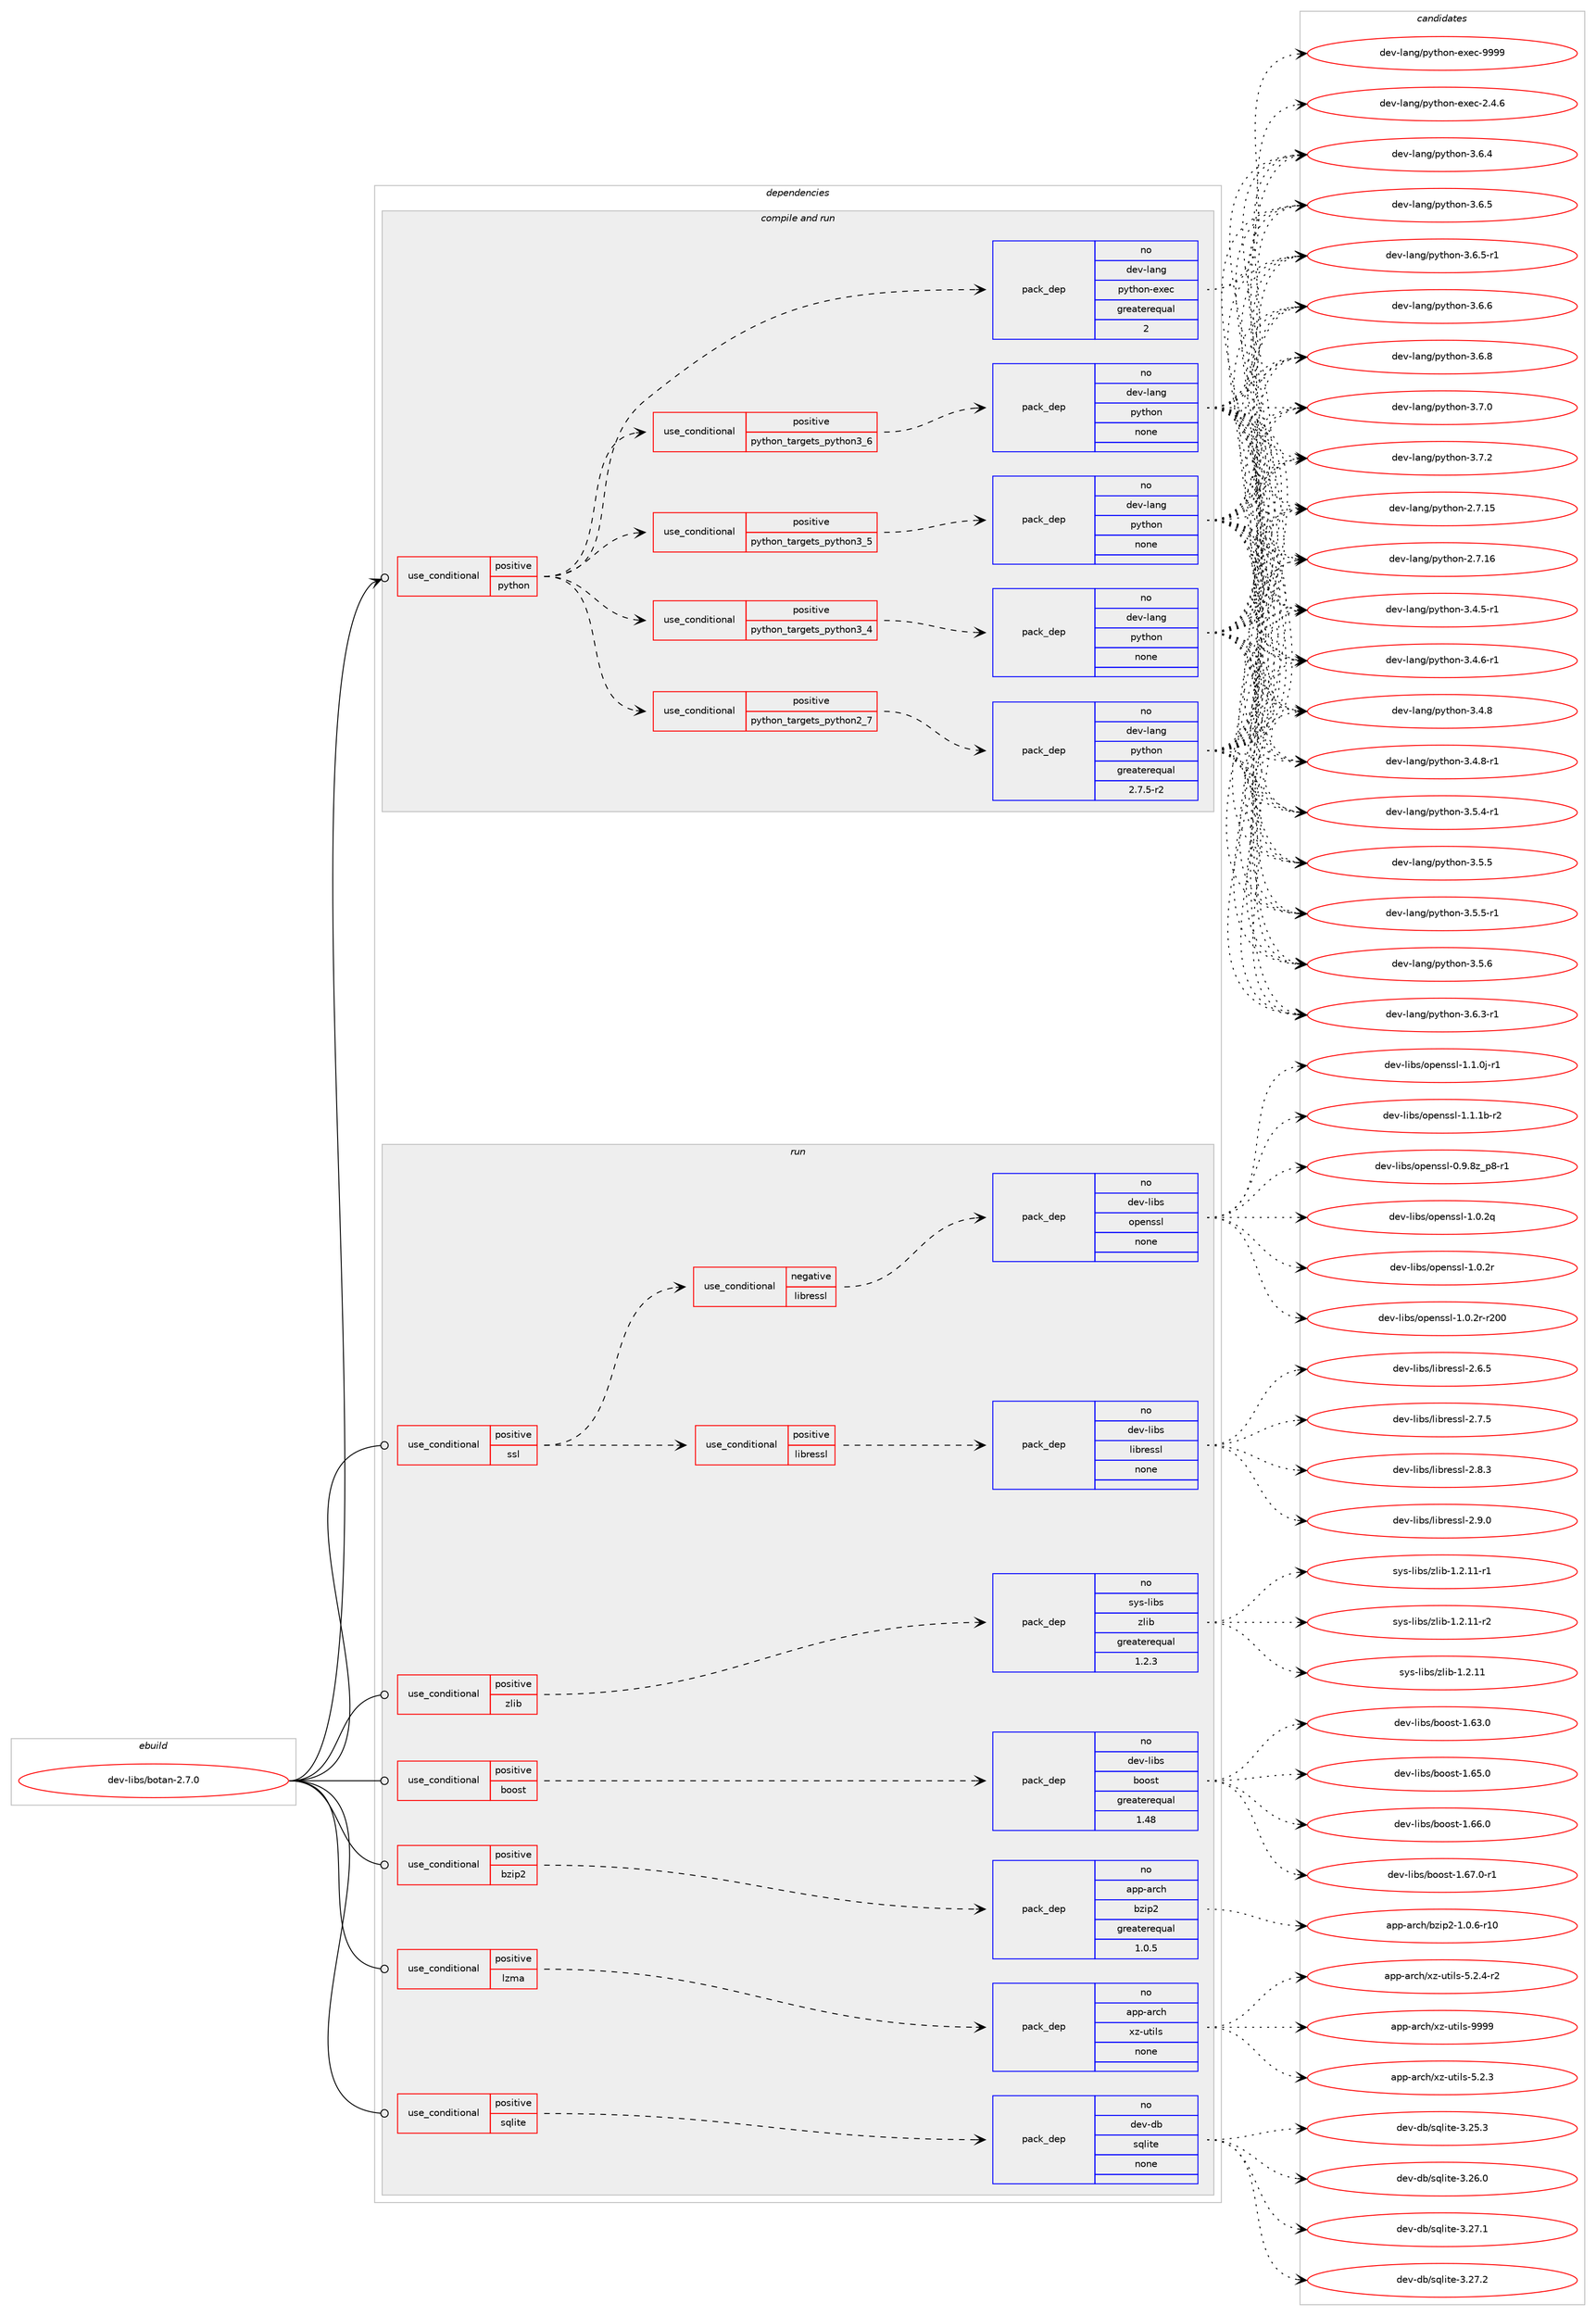 digraph prolog {

# *************
# Graph options
# *************

newrank=true;
concentrate=true;
compound=true;
graph [rankdir=LR,fontname=Helvetica,fontsize=10,ranksep=1.5];#, ranksep=2.5, nodesep=0.2];
edge  [arrowhead=vee];
node  [fontname=Helvetica,fontsize=10];

# **********
# The ebuild
# **********

subgraph cluster_leftcol {
color=gray;
rank=same;
label=<<i>ebuild</i>>;
id [label="dev-libs/botan-2.7.0", color=red, width=4, href="../dev-libs/botan-2.7.0.svg"];
}

# ****************
# The dependencies
# ****************

subgraph cluster_midcol {
color=gray;
label=<<i>dependencies</i>>;
subgraph cluster_compile {
fillcolor="#eeeeee";
style=filled;
label=<<i>compile</i>>;
}
subgraph cluster_compileandrun {
fillcolor="#eeeeee";
style=filled;
label=<<i>compile and run</i>>;
subgraph cond365329 {
dependency1364554 [label=<<TABLE BORDER="0" CELLBORDER="1" CELLSPACING="0" CELLPADDING="4"><TR><TD ROWSPAN="3" CELLPADDING="10">use_conditional</TD></TR><TR><TD>positive</TD></TR><TR><TD>python</TD></TR></TABLE>>, shape=none, color=red];
subgraph cond365330 {
dependency1364555 [label=<<TABLE BORDER="0" CELLBORDER="1" CELLSPACING="0" CELLPADDING="4"><TR><TD ROWSPAN="3" CELLPADDING="10">use_conditional</TD></TR><TR><TD>positive</TD></TR><TR><TD>python_targets_python2_7</TD></TR></TABLE>>, shape=none, color=red];
subgraph pack976562 {
dependency1364556 [label=<<TABLE BORDER="0" CELLBORDER="1" CELLSPACING="0" CELLPADDING="4" WIDTH="220"><TR><TD ROWSPAN="6" CELLPADDING="30">pack_dep</TD></TR><TR><TD WIDTH="110">no</TD></TR><TR><TD>dev-lang</TD></TR><TR><TD>python</TD></TR><TR><TD>greaterequal</TD></TR><TR><TD>2.7.5-r2</TD></TR></TABLE>>, shape=none, color=blue];
}
dependency1364555:e -> dependency1364556:w [weight=20,style="dashed",arrowhead="vee"];
}
dependency1364554:e -> dependency1364555:w [weight=20,style="dashed",arrowhead="vee"];
subgraph cond365331 {
dependency1364557 [label=<<TABLE BORDER="0" CELLBORDER="1" CELLSPACING="0" CELLPADDING="4"><TR><TD ROWSPAN="3" CELLPADDING="10">use_conditional</TD></TR><TR><TD>positive</TD></TR><TR><TD>python_targets_python3_4</TD></TR></TABLE>>, shape=none, color=red];
subgraph pack976563 {
dependency1364558 [label=<<TABLE BORDER="0" CELLBORDER="1" CELLSPACING="0" CELLPADDING="4" WIDTH="220"><TR><TD ROWSPAN="6" CELLPADDING="30">pack_dep</TD></TR><TR><TD WIDTH="110">no</TD></TR><TR><TD>dev-lang</TD></TR><TR><TD>python</TD></TR><TR><TD>none</TD></TR><TR><TD></TD></TR></TABLE>>, shape=none, color=blue];
}
dependency1364557:e -> dependency1364558:w [weight=20,style="dashed",arrowhead="vee"];
}
dependency1364554:e -> dependency1364557:w [weight=20,style="dashed",arrowhead="vee"];
subgraph cond365332 {
dependency1364559 [label=<<TABLE BORDER="0" CELLBORDER="1" CELLSPACING="0" CELLPADDING="4"><TR><TD ROWSPAN="3" CELLPADDING="10">use_conditional</TD></TR><TR><TD>positive</TD></TR><TR><TD>python_targets_python3_5</TD></TR></TABLE>>, shape=none, color=red];
subgraph pack976564 {
dependency1364560 [label=<<TABLE BORDER="0" CELLBORDER="1" CELLSPACING="0" CELLPADDING="4" WIDTH="220"><TR><TD ROWSPAN="6" CELLPADDING="30">pack_dep</TD></TR><TR><TD WIDTH="110">no</TD></TR><TR><TD>dev-lang</TD></TR><TR><TD>python</TD></TR><TR><TD>none</TD></TR><TR><TD></TD></TR></TABLE>>, shape=none, color=blue];
}
dependency1364559:e -> dependency1364560:w [weight=20,style="dashed",arrowhead="vee"];
}
dependency1364554:e -> dependency1364559:w [weight=20,style="dashed",arrowhead="vee"];
subgraph cond365333 {
dependency1364561 [label=<<TABLE BORDER="0" CELLBORDER="1" CELLSPACING="0" CELLPADDING="4"><TR><TD ROWSPAN="3" CELLPADDING="10">use_conditional</TD></TR><TR><TD>positive</TD></TR><TR><TD>python_targets_python3_6</TD></TR></TABLE>>, shape=none, color=red];
subgraph pack976565 {
dependency1364562 [label=<<TABLE BORDER="0" CELLBORDER="1" CELLSPACING="0" CELLPADDING="4" WIDTH="220"><TR><TD ROWSPAN="6" CELLPADDING="30">pack_dep</TD></TR><TR><TD WIDTH="110">no</TD></TR><TR><TD>dev-lang</TD></TR><TR><TD>python</TD></TR><TR><TD>none</TD></TR><TR><TD></TD></TR></TABLE>>, shape=none, color=blue];
}
dependency1364561:e -> dependency1364562:w [weight=20,style="dashed",arrowhead="vee"];
}
dependency1364554:e -> dependency1364561:w [weight=20,style="dashed",arrowhead="vee"];
subgraph pack976566 {
dependency1364563 [label=<<TABLE BORDER="0" CELLBORDER="1" CELLSPACING="0" CELLPADDING="4" WIDTH="220"><TR><TD ROWSPAN="6" CELLPADDING="30">pack_dep</TD></TR><TR><TD WIDTH="110">no</TD></TR><TR><TD>dev-lang</TD></TR><TR><TD>python-exec</TD></TR><TR><TD>greaterequal</TD></TR><TR><TD>2</TD></TR></TABLE>>, shape=none, color=blue];
}
dependency1364554:e -> dependency1364563:w [weight=20,style="dashed",arrowhead="vee"];
}
id:e -> dependency1364554:w [weight=20,style="solid",arrowhead="odotvee"];
}
subgraph cluster_run {
fillcolor="#eeeeee";
style=filled;
label=<<i>run</i>>;
subgraph cond365334 {
dependency1364564 [label=<<TABLE BORDER="0" CELLBORDER="1" CELLSPACING="0" CELLPADDING="4"><TR><TD ROWSPAN="3" CELLPADDING="10">use_conditional</TD></TR><TR><TD>positive</TD></TR><TR><TD>boost</TD></TR></TABLE>>, shape=none, color=red];
subgraph pack976567 {
dependency1364565 [label=<<TABLE BORDER="0" CELLBORDER="1" CELLSPACING="0" CELLPADDING="4" WIDTH="220"><TR><TD ROWSPAN="6" CELLPADDING="30">pack_dep</TD></TR><TR><TD WIDTH="110">no</TD></TR><TR><TD>dev-libs</TD></TR><TR><TD>boost</TD></TR><TR><TD>greaterequal</TD></TR><TR><TD>1.48</TD></TR></TABLE>>, shape=none, color=blue];
}
dependency1364564:e -> dependency1364565:w [weight=20,style="dashed",arrowhead="vee"];
}
id:e -> dependency1364564:w [weight=20,style="solid",arrowhead="odot"];
subgraph cond365335 {
dependency1364566 [label=<<TABLE BORDER="0" CELLBORDER="1" CELLSPACING="0" CELLPADDING="4"><TR><TD ROWSPAN="3" CELLPADDING="10">use_conditional</TD></TR><TR><TD>positive</TD></TR><TR><TD>bzip2</TD></TR></TABLE>>, shape=none, color=red];
subgraph pack976568 {
dependency1364567 [label=<<TABLE BORDER="0" CELLBORDER="1" CELLSPACING="0" CELLPADDING="4" WIDTH="220"><TR><TD ROWSPAN="6" CELLPADDING="30">pack_dep</TD></TR><TR><TD WIDTH="110">no</TD></TR><TR><TD>app-arch</TD></TR><TR><TD>bzip2</TD></TR><TR><TD>greaterequal</TD></TR><TR><TD>1.0.5</TD></TR></TABLE>>, shape=none, color=blue];
}
dependency1364566:e -> dependency1364567:w [weight=20,style="dashed",arrowhead="vee"];
}
id:e -> dependency1364566:w [weight=20,style="solid",arrowhead="odot"];
subgraph cond365336 {
dependency1364568 [label=<<TABLE BORDER="0" CELLBORDER="1" CELLSPACING="0" CELLPADDING="4"><TR><TD ROWSPAN="3" CELLPADDING="10">use_conditional</TD></TR><TR><TD>positive</TD></TR><TR><TD>lzma</TD></TR></TABLE>>, shape=none, color=red];
subgraph pack976569 {
dependency1364569 [label=<<TABLE BORDER="0" CELLBORDER="1" CELLSPACING="0" CELLPADDING="4" WIDTH="220"><TR><TD ROWSPAN="6" CELLPADDING="30">pack_dep</TD></TR><TR><TD WIDTH="110">no</TD></TR><TR><TD>app-arch</TD></TR><TR><TD>xz-utils</TD></TR><TR><TD>none</TD></TR><TR><TD></TD></TR></TABLE>>, shape=none, color=blue];
}
dependency1364568:e -> dependency1364569:w [weight=20,style="dashed",arrowhead="vee"];
}
id:e -> dependency1364568:w [weight=20,style="solid",arrowhead="odot"];
subgraph cond365337 {
dependency1364570 [label=<<TABLE BORDER="0" CELLBORDER="1" CELLSPACING="0" CELLPADDING="4"><TR><TD ROWSPAN="3" CELLPADDING="10">use_conditional</TD></TR><TR><TD>positive</TD></TR><TR><TD>sqlite</TD></TR></TABLE>>, shape=none, color=red];
subgraph pack976570 {
dependency1364571 [label=<<TABLE BORDER="0" CELLBORDER="1" CELLSPACING="0" CELLPADDING="4" WIDTH="220"><TR><TD ROWSPAN="6" CELLPADDING="30">pack_dep</TD></TR><TR><TD WIDTH="110">no</TD></TR><TR><TD>dev-db</TD></TR><TR><TD>sqlite</TD></TR><TR><TD>none</TD></TR><TR><TD></TD></TR></TABLE>>, shape=none, color=blue];
}
dependency1364570:e -> dependency1364571:w [weight=20,style="dashed",arrowhead="vee"];
}
id:e -> dependency1364570:w [weight=20,style="solid",arrowhead="odot"];
subgraph cond365338 {
dependency1364572 [label=<<TABLE BORDER="0" CELLBORDER="1" CELLSPACING="0" CELLPADDING="4"><TR><TD ROWSPAN="3" CELLPADDING="10">use_conditional</TD></TR><TR><TD>positive</TD></TR><TR><TD>ssl</TD></TR></TABLE>>, shape=none, color=red];
subgraph cond365339 {
dependency1364573 [label=<<TABLE BORDER="0" CELLBORDER="1" CELLSPACING="0" CELLPADDING="4"><TR><TD ROWSPAN="3" CELLPADDING="10">use_conditional</TD></TR><TR><TD>negative</TD></TR><TR><TD>libressl</TD></TR></TABLE>>, shape=none, color=red];
subgraph pack976571 {
dependency1364574 [label=<<TABLE BORDER="0" CELLBORDER="1" CELLSPACING="0" CELLPADDING="4" WIDTH="220"><TR><TD ROWSPAN="6" CELLPADDING="30">pack_dep</TD></TR><TR><TD WIDTH="110">no</TD></TR><TR><TD>dev-libs</TD></TR><TR><TD>openssl</TD></TR><TR><TD>none</TD></TR><TR><TD></TD></TR></TABLE>>, shape=none, color=blue];
}
dependency1364573:e -> dependency1364574:w [weight=20,style="dashed",arrowhead="vee"];
}
dependency1364572:e -> dependency1364573:w [weight=20,style="dashed",arrowhead="vee"];
subgraph cond365340 {
dependency1364575 [label=<<TABLE BORDER="0" CELLBORDER="1" CELLSPACING="0" CELLPADDING="4"><TR><TD ROWSPAN="3" CELLPADDING="10">use_conditional</TD></TR><TR><TD>positive</TD></TR><TR><TD>libressl</TD></TR></TABLE>>, shape=none, color=red];
subgraph pack976572 {
dependency1364576 [label=<<TABLE BORDER="0" CELLBORDER="1" CELLSPACING="0" CELLPADDING="4" WIDTH="220"><TR><TD ROWSPAN="6" CELLPADDING="30">pack_dep</TD></TR><TR><TD WIDTH="110">no</TD></TR><TR><TD>dev-libs</TD></TR><TR><TD>libressl</TD></TR><TR><TD>none</TD></TR><TR><TD></TD></TR></TABLE>>, shape=none, color=blue];
}
dependency1364575:e -> dependency1364576:w [weight=20,style="dashed",arrowhead="vee"];
}
dependency1364572:e -> dependency1364575:w [weight=20,style="dashed",arrowhead="vee"];
}
id:e -> dependency1364572:w [weight=20,style="solid",arrowhead="odot"];
subgraph cond365341 {
dependency1364577 [label=<<TABLE BORDER="0" CELLBORDER="1" CELLSPACING="0" CELLPADDING="4"><TR><TD ROWSPAN="3" CELLPADDING="10">use_conditional</TD></TR><TR><TD>positive</TD></TR><TR><TD>zlib</TD></TR></TABLE>>, shape=none, color=red];
subgraph pack976573 {
dependency1364578 [label=<<TABLE BORDER="0" CELLBORDER="1" CELLSPACING="0" CELLPADDING="4" WIDTH="220"><TR><TD ROWSPAN="6" CELLPADDING="30">pack_dep</TD></TR><TR><TD WIDTH="110">no</TD></TR><TR><TD>sys-libs</TD></TR><TR><TD>zlib</TD></TR><TR><TD>greaterequal</TD></TR><TR><TD>1.2.3</TD></TR></TABLE>>, shape=none, color=blue];
}
dependency1364577:e -> dependency1364578:w [weight=20,style="dashed",arrowhead="vee"];
}
id:e -> dependency1364577:w [weight=20,style="solid",arrowhead="odot"];
}
}

# **************
# The candidates
# **************

subgraph cluster_choices {
rank=same;
color=gray;
label=<<i>candidates</i>>;

subgraph choice976562 {
color=black;
nodesep=1;
choice10010111845108971101034711212111610411111045504655464953 [label="dev-lang/python-2.7.15", color=red, width=4,href="../dev-lang/python-2.7.15.svg"];
choice10010111845108971101034711212111610411111045504655464954 [label="dev-lang/python-2.7.16", color=red, width=4,href="../dev-lang/python-2.7.16.svg"];
choice1001011184510897110103471121211161041111104551465246534511449 [label="dev-lang/python-3.4.5-r1", color=red, width=4,href="../dev-lang/python-3.4.5-r1.svg"];
choice1001011184510897110103471121211161041111104551465246544511449 [label="dev-lang/python-3.4.6-r1", color=red, width=4,href="../dev-lang/python-3.4.6-r1.svg"];
choice100101118451089711010347112121116104111110455146524656 [label="dev-lang/python-3.4.8", color=red, width=4,href="../dev-lang/python-3.4.8.svg"];
choice1001011184510897110103471121211161041111104551465246564511449 [label="dev-lang/python-3.4.8-r1", color=red, width=4,href="../dev-lang/python-3.4.8-r1.svg"];
choice1001011184510897110103471121211161041111104551465346524511449 [label="dev-lang/python-3.5.4-r1", color=red, width=4,href="../dev-lang/python-3.5.4-r1.svg"];
choice100101118451089711010347112121116104111110455146534653 [label="dev-lang/python-3.5.5", color=red, width=4,href="../dev-lang/python-3.5.5.svg"];
choice1001011184510897110103471121211161041111104551465346534511449 [label="dev-lang/python-3.5.5-r1", color=red, width=4,href="../dev-lang/python-3.5.5-r1.svg"];
choice100101118451089711010347112121116104111110455146534654 [label="dev-lang/python-3.5.6", color=red, width=4,href="../dev-lang/python-3.5.6.svg"];
choice1001011184510897110103471121211161041111104551465446514511449 [label="dev-lang/python-3.6.3-r1", color=red, width=4,href="../dev-lang/python-3.6.3-r1.svg"];
choice100101118451089711010347112121116104111110455146544652 [label="dev-lang/python-3.6.4", color=red, width=4,href="../dev-lang/python-3.6.4.svg"];
choice100101118451089711010347112121116104111110455146544653 [label="dev-lang/python-3.6.5", color=red, width=4,href="../dev-lang/python-3.6.5.svg"];
choice1001011184510897110103471121211161041111104551465446534511449 [label="dev-lang/python-3.6.5-r1", color=red, width=4,href="../dev-lang/python-3.6.5-r1.svg"];
choice100101118451089711010347112121116104111110455146544654 [label="dev-lang/python-3.6.6", color=red, width=4,href="../dev-lang/python-3.6.6.svg"];
choice100101118451089711010347112121116104111110455146544656 [label="dev-lang/python-3.6.8", color=red, width=4,href="../dev-lang/python-3.6.8.svg"];
choice100101118451089711010347112121116104111110455146554648 [label="dev-lang/python-3.7.0", color=red, width=4,href="../dev-lang/python-3.7.0.svg"];
choice100101118451089711010347112121116104111110455146554650 [label="dev-lang/python-3.7.2", color=red, width=4,href="../dev-lang/python-3.7.2.svg"];
dependency1364556:e -> choice10010111845108971101034711212111610411111045504655464953:w [style=dotted,weight="100"];
dependency1364556:e -> choice10010111845108971101034711212111610411111045504655464954:w [style=dotted,weight="100"];
dependency1364556:e -> choice1001011184510897110103471121211161041111104551465246534511449:w [style=dotted,weight="100"];
dependency1364556:e -> choice1001011184510897110103471121211161041111104551465246544511449:w [style=dotted,weight="100"];
dependency1364556:e -> choice100101118451089711010347112121116104111110455146524656:w [style=dotted,weight="100"];
dependency1364556:e -> choice1001011184510897110103471121211161041111104551465246564511449:w [style=dotted,weight="100"];
dependency1364556:e -> choice1001011184510897110103471121211161041111104551465346524511449:w [style=dotted,weight="100"];
dependency1364556:e -> choice100101118451089711010347112121116104111110455146534653:w [style=dotted,weight="100"];
dependency1364556:e -> choice1001011184510897110103471121211161041111104551465346534511449:w [style=dotted,weight="100"];
dependency1364556:e -> choice100101118451089711010347112121116104111110455146534654:w [style=dotted,weight="100"];
dependency1364556:e -> choice1001011184510897110103471121211161041111104551465446514511449:w [style=dotted,weight="100"];
dependency1364556:e -> choice100101118451089711010347112121116104111110455146544652:w [style=dotted,weight="100"];
dependency1364556:e -> choice100101118451089711010347112121116104111110455146544653:w [style=dotted,weight="100"];
dependency1364556:e -> choice1001011184510897110103471121211161041111104551465446534511449:w [style=dotted,weight="100"];
dependency1364556:e -> choice100101118451089711010347112121116104111110455146544654:w [style=dotted,weight="100"];
dependency1364556:e -> choice100101118451089711010347112121116104111110455146544656:w [style=dotted,weight="100"];
dependency1364556:e -> choice100101118451089711010347112121116104111110455146554648:w [style=dotted,weight="100"];
dependency1364556:e -> choice100101118451089711010347112121116104111110455146554650:w [style=dotted,weight="100"];
}
subgraph choice976563 {
color=black;
nodesep=1;
choice10010111845108971101034711212111610411111045504655464953 [label="dev-lang/python-2.7.15", color=red, width=4,href="../dev-lang/python-2.7.15.svg"];
choice10010111845108971101034711212111610411111045504655464954 [label="dev-lang/python-2.7.16", color=red, width=4,href="../dev-lang/python-2.7.16.svg"];
choice1001011184510897110103471121211161041111104551465246534511449 [label="dev-lang/python-3.4.5-r1", color=red, width=4,href="../dev-lang/python-3.4.5-r1.svg"];
choice1001011184510897110103471121211161041111104551465246544511449 [label="dev-lang/python-3.4.6-r1", color=red, width=4,href="../dev-lang/python-3.4.6-r1.svg"];
choice100101118451089711010347112121116104111110455146524656 [label="dev-lang/python-3.4.8", color=red, width=4,href="../dev-lang/python-3.4.8.svg"];
choice1001011184510897110103471121211161041111104551465246564511449 [label="dev-lang/python-3.4.8-r1", color=red, width=4,href="../dev-lang/python-3.4.8-r1.svg"];
choice1001011184510897110103471121211161041111104551465346524511449 [label="dev-lang/python-3.5.4-r1", color=red, width=4,href="../dev-lang/python-3.5.4-r1.svg"];
choice100101118451089711010347112121116104111110455146534653 [label="dev-lang/python-3.5.5", color=red, width=4,href="../dev-lang/python-3.5.5.svg"];
choice1001011184510897110103471121211161041111104551465346534511449 [label="dev-lang/python-3.5.5-r1", color=red, width=4,href="../dev-lang/python-3.5.5-r1.svg"];
choice100101118451089711010347112121116104111110455146534654 [label="dev-lang/python-3.5.6", color=red, width=4,href="../dev-lang/python-3.5.6.svg"];
choice1001011184510897110103471121211161041111104551465446514511449 [label="dev-lang/python-3.6.3-r1", color=red, width=4,href="../dev-lang/python-3.6.3-r1.svg"];
choice100101118451089711010347112121116104111110455146544652 [label="dev-lang/python-3.6.4", color=red, width=4,href="../dev-lang/python-3.6.4.svg"];
choice100101118451089711010347112121116104111110455146544653 [label="dev-lang/python-3.6.5", color=red, width=4,href="../dev-lang/python-3.6.5.svg"];
choice1001011184510897110103471121211161041111104551465446534511449 [label="dev-lang/python-3.6.5-r1", color=red, width=4,href="../dev-lang/python-3.6.5-r1.svg"];
choice100101118451089711010347112121116104111110455146544654 [label="dev-lang/python-3.6.6", color=red, width=4,href="../dev-lang/python-3.6.6.svg"];
choice100101118451089711010347112121116104111110455146544656 [label="dev-lang/python-3.6.8", color=red, width=4,href="../dev-lang/python-3.6.8.svg"];
choice100101118451089711010347112121116104111110455146554648 [label="dev-lang/python-3.7.0", color=red, width=4,href="../dev-lang/python-3.7.0.svg"];
choice100101118451089711010347112121116104111110455146554650 [label="dev-lang/python-3.7.2", color=red, width=4,href="../dev-lang/python-3.7.2.svg"];
dependency1364558:e -> choice10010111845108971101034711212111610411111045504655464953:w [style=dotted,weight="100"];
dependency1364558:e -> choice10010111845108971101034711212111610411111045504655464954:w [style=dotted,weight="100"];
dependency1364558:e -> choice1001011184510897110103471121211161041111104551465246534511449:w [style=dotted,weight="100"];
dependency1364558:e -> choice1001011184510897110103471121211161041111104551465246544511449:w [style=dotted,weight="100"];
dependency1364558:e -> choice100101118451089711010347112121116104111110455146524656:w [style=dotted,weight="100"];
dependency1364558:e -> choice1001011184510897110103471121211161041111104551465246564511449:w [style=dotted,weight="100"];
dependency1364558:e -> choice1001011184510897110103471121211161041111104551465346524511449:w [style=dotted,weight="100"];
dependency1364558:e -> choice100101118451089711010347112121116104111110455146534653:w [style=dotted,weight="100"];
dependency1364558:e -> choice1001011184510897110103471121211161041111104551465346534511449:w [style=dotted,weight="100"];
dependency1364558:e -> choice100101118451089711010347112121116104111110455146534654:w [style=dotted,weight="100"];
dependency1364558:e -> choice1001011184510897110103471121211161041111104551465446514511449:w [style=dotted,weight="100"];
dependency1364558:e -> choice100101118451089711010347112121116104111110455146544652:w [style=dotted,weight="100"];
dependency1364558:e -> choice100101118451089711010347112121116104111110455146544653:w [style=dotted,weight="100"];
dependency1364558:e -> choice1001011184510897110103471121211161041111104551465446534511449:w [style=dotted,weight="100"];
dependency1364558:e -> choice100101118451089711010347112121116104111110455146544654:w [style=dotted,weight="100"];
dependency1364558:e -> choice100101118451089711010347112121116104111110455146544656:w [style=dotted,weight="100"];
dependency1364558:e -> choice100101118451089711010347112121116104111110455146554648:w [style=dotted,weight="100"];
dependency1364558:e -> choice100101118451089711010347112121116104111110455146554650:w [style=dotted,weight="100"];
}
subgraph choice976564 {
color=black;
nodesep=1;
choice10010111845108971101034711212111610411111045504655464953 [label="dev-lang/python-2.7.15", color=red, width=4,href="../dev-lang/python-2.7.15.svg"];
choice10010111845108971101034711212111610411111045504655464954 [label="dev-lang/python-2.7.16", color=red, width=4,href="../dev-lang/python-2.7.16.svg"];
choice1001011184510897110103471121211161041111104551465246534511449 [label="dev-lang/python-3.4.5-r1", color=red, width=4,href="../dev-lang/python-3.4.5-r1.svg"];
choice1001011184510897110103471121211161041111104551465246544511449 [label="dev-lang/python-3.4.6-r1", color=red, width=4,href="../dev-lang/python-3.4.6-r1.svg"];
choice100101118451089711010347112121116104111110455146524656 [label="dev-lang/python-3.4.8", color=red, width=4,href="../dev-lang/python-3.4.8.svg"];
choice1001011184510897110103471121211161041111104551465246564511449 [label="dev-lang/python-3.4.8-r1", color=red, width=4,href="../dev-lang/python-3.4.8-r1.svg"];
choice1001011184510897110103471121211161041111104551465346524511449 [label="dev-lang/python-3.5.4-r1", color=red, width=4,href="../dev-lang/python-3.5.4-r1.svg"];
choice100101118451089711010347112121116104111110455146534653 [label="dev-lang/python-3.5.5", color=red, width=4,href="../dev-lang/python-3.5.5.svg"];
choice1001011184510897110103471121211161041111104551465346534511449 [label="dev-lang/python-3.5.5-r1", color=red, width=4,href="../dev-lang/python-3.5.5-r1.svg"];
choice100101118451089711010347112121116104111110455146534654 [label="dev-lang/python-3.5.6", color=red, width=4,href="../dev-lang/python-3.5.6.svg"];
choice1001011184510897110103471121211161041111104551465446514511449 [label="dev-lang/python-3.6.3-r1", color=red, width=4,href="../dev-lang/python-3.6.3-r1.svg"];
choice100101118451089711010347112121116104111110455146544652 [label="dev-lang/python-3.6.4", color=red, width=4,href="../dev-lang/python-3.6.4.svg"];
choice100101118451089711010347112121116104111110455146544653 [label="dev-lang/python-3.6.5", color=red, width=4,href="../dev-lang/python-3.6.5.svg"];
choice1001011184510897110103471121211161041111104551465446534511449 [label="dev-lang/python-3.6.5-r1", color=red, width=4,href="../dev-lang/python-3.6.5-r1.svg"];
choice100101118451089711010347112121116104111110455146544654 [label="dev-lang/python-3.6.6", color=red, width=4,href="../dev-lang/python-3.6.6.svg"];
choice100101118451089711010347112121116104111110455146544656 [label="dev-lang/python-3.6.8", color=red, width=4,href="../dev-lang/python-3.6.8.svg"];
choice100101118451089711010347112121116104111110455146554648 [label="dev-lang/python-3.7.0", color=red, width=4,href="../dev-lang/python-3.7.0.svg"];
choice100101118451089711010347112121116104111110455146554650 [label="dev-lang/python-3.7.2", color=red, width=4,href="../dev-lang/python-3.7.2.svg"];
dependency1364560:e -> choice10010111845108971101034711212111610411111045504655464953:w [style=dotted,weight="100"];
dependency1364560:e -> choice10010111845108971101034711212111610411111045504655464954:w [style=dotted,weight="100"];
dependency1364560:e -> choice1001011184510897110103471121211161041111104551465246534511449:w [style=dotted,weight="100"];
dependency1364560:e -> choice1001011184510897110103471121211161041111104551465246544511449:w [style=dotted,weight="100"];
dependency1364560:e -> choice100101118451089711010347112121116104111110455146524656:w [style=dotted,weight="100"];
dependency1364560:e -> choice1001011184510897110103471121211161041111104551465246564511449:w [style=dotted,weight="100"];
dependency1364560:e -> choice1001011184510897110103471121211161041111104551465346524511449:w [style=dotted,weight="100"];
dependency1364560:e -> choice100101118451089711010347112121116104111110455146534653:w [style=dotted,weight="100"];
dependency1364560:e -> choice1001011184510897110103471121211161041111104551465346534511449:w [style=dotted,weight="100"];
dependency1364560:e -> choice100101118451089711010347112121116104111110455146534654:w [style=dotted,weight="100"];
dependency1364560:e -> choice1001011184510897110103471121211161041111104551465446514511449:w [style=dotted,weight="100"];
dependency1364560:e -> choice100101118451089711010347112121116104111110455146544652:w [style=dotted,weight="100"];
dependency1364560:e -> choice100101118451089711010347112121116104111110455146544653:w [style=dotted,weight="100"];
dependency1364560:e -> choice1001011184510897110103471121211161041111104551465446534511449:w [style=dotted,weight="100"];
dependency1364560:e -> choice100101118451089711010347112121116104111110455146544654:w [style=dotted,weight="100"];
dependency1364560:e -> choice100101118451089711010347112121116104111110455146544656:w [style=dotted,weight="100"];
dependency1364560:e -> choice100101118451089711010347112121116104111110455146554648:w [style=dotted,weight="100"];
dependency1364560:e -> choice100101118451089711010347112121116104111110455146554650:w [style=dotted,weight="100"];
}
subgraph choice976565 {
color=black;
nodesep=1;
choice10010111845108971101034711212111610411111045504655464953 [label="dev-lang/python-2.7.15", color=red, width=4,href="../dev-lang/python-2.7.15.svg"];
choice10010111845108971101034711212111610411111045504655464954 [label="dev-lang/python-2.7.16", color=red, width=4,href="../dev-lang/python-2.7.16.svg"];
choice1001011184510897110103471121211161041111104551465246534511449 [label="dev-lang/python-3.4.5-r1", color=red, width=4,href="../dev-lang/python-3.4.5-r1.svg"];
choice1001011184510897110103471121211161041111104551465246544511449 [label="dev-lang/python-3.4.6-r1", color=red, width=4,href="../dev-lang/python-3.4.6-r1.svg"];
choice100101118451089711010347112121116104111110455146524656 [label="dev-lang/python-3.4.8", color=red, width=4,href="../dev-lang/python-3.4.8.svg"];
choice1001011184510897110103471121211161041111104551465246564511449 [label="dev-lang/python-3.4.8-r1", color=red, width=4,href="../dev-lang/python-3.4.8-r1.svg"];
choice1001011184510897110103471121211161041111104551465346524511449 [label="dev-lang/python-3.5.4-r1", color=red, width=4,href="../dev-lang/python-3.5.4-r1.svg"];
choice100101118451089711010347112121116104111110455146534653 [label="dev-lang/python-3.5.5", color=red, width=4,href="../dev-lang/python-3.5.5.svg"];
choice1001011184510897110103471121211161041111104551465346534511449 [label="dev-lang/python-3.5.5-r1", color=red, width=4,href="../dev-lang/python-3.5.5-r1.svg"];
choice100101118451089711010347112121116104111110455146534654 [label="dev-lang/python-3.5.6", color=red, width=4,href="../dev-lang/python-3.5.6.svg"];
choice1001011184510897110103471121211161041111104551465446514511449 [label="dev-lang/python-3.6.3-r1", color=red, width=4,href="../dev-lang/python-3.6.3-r1.svg"];
choice100101118451089711010347112121116104111110455146544652 [label="dev-lang/python-3.6.4", color=red, width=4,href="../dev-lang/python-3.6.4.svg"];
choice100101118451089711010347112121116104111110455146544653 [label="dev-lang/python-3.6.5", color=red, width=4,href="../dev-lang/python-3.6.5.svg"];
choice1001011184510897110103471121211161041111104551465446534511449 [label="dev-lang/python-3.6.5-r1", color=red, width=4,href="../dev-lang/python-3.6.5-r1.svg"];
choice100101118451089711010347112121116104111110455146544654 [label="dev-lang/python-3.6.6", color=red, width=4,href="../dev-lang/python-3.6.6.svg"];
choice100101118451089711010347112121116104111110455146544656 [label="dev-lang/python-3.6.8", color=red, width=4,href="../dev-lang/python-3.6.8.svg"];
choice100101118451089711010347112121116104111110455146554648 [label="dev-lang/python-3.7.0", color=red, width=4,href="../dev-lang/python-3.7.0.svg"];
choice100101118451089711010347112121116104111110455146554650 [label="dev-lang/python-3.7.2", color=red, width=4,href="../dev-lang/python-3.7.2.svg"];
dependency1364562:e -> choice10010111845108971101034711212111610411111045504655464953:w [style=dotted,weight="100"];
dependency1364562:e -> choice10010111845108971101034711212111610411111045504655464954:w [style=dotted,weight="100"];
dependency1364562:e -> choice1001011184510897110103471121211161041111104551465246534511449:w [style=dotted,weight="100"];
dependency1364562:e -> choice1001011184510897110103471121211161041111104551465246544511449:w [style=dotted,weight="100"];
dependency1364562:e -> choice100101118451089711010347112121116104111110455146524656:w [style=dotted,weight="100"];
dependency1364562:e -> choice1001011184510897110103471121211161041111104551465246564511449:w [style=dotted,weight="100"];
dependency1364562:e -> choice1001011184510897110103471121211161041111104551465346524511449:w [style=dotted,weight="100"];
dependency1364562:e -> choice100101118451089711010347112121116104111110455146534653:w [style=dotted,weight="100"];
dependency1364562:e -> choice1001011184510897110103471121211161041111104551465346534511449:w [style=dotted,weight="100"];
dependency1364562:e -> choice100101118451089711010347112121116104111110455146534654:w [style=dotted,weight="100"];
dependency1364562:e -> choice1001011184510897110103471121211161041111104551465446514511449:w [style=dotted,weight="100"];
dependency1364562:e -> choice100101118451089711010347112121116104111110455146544652:w [style=dotted,weight="100"];
dependency1364562:e -> choice100101118451089711010347112121116104111110455146544653:w [style=dotted,weight="100"];
dependency1364562:e -> choice1001011184510897110103471121211161041111104551465446534511449:w [style=dotted,weight="100"];
dependency1364562:e -> choice100101118451089711010347112121116104111110455146544654:w [style=dotted,weight="100"];
dependency1364562:e -> choice100101118451089711010347112121116104111110455146544656:w [style=dotted,weight="100"];
dependency1364562:e -> choice100101118451089711010347112121116104111110455146554648:w [style=dotted,weight="100"];
dependency1364562:e -> choice100101118451089711010347112121116104111110455146554650:w [style=dotted,weight="100"];
}
subgraph choice976566 {
color=black;
nodesep=1;
choice1001011184510897110103471121211161041111104510112010199455046524654 [label="dev-lang/python-exec-2.4.6", color=red, width=4,href="../dev-lang/python-exec-2.4.6.svg"];
choice10010111845108971101034711212111610411111045101120101994557575757 [label="dev-lang/python-exec-9999", color=red, width=4,href="../dev-lang/python-exec-9999.svg"];
dependency1364563:e -> choice1001011184510897110103471121211161041111104510112010199455046524654:w [style=dotted,weight="100"];
dependency1364563:e -> choice10010111845108971101034711212111610411111045101120101994557575757:w [style=dotted,weight="100"];
}
subgraph choice976567 {
color=black;
nodesep=1;
choice1001011184510810598115479811111111511645494654514648 [label="dev-libs/boost-1.63.0", color=red, width=4,href="../dev-libs/boost-1.63.0.svg"];
choice1001011184510810598115479811111111511645494654534648 [label="dev-libs/boost-1.65.0", color=red, width=4,href="../dev-libs/boost-1.65.0.svg"];
choice1001011184510810598115479811111111511645494654544648 [label="dev-libs/boost-1.66.0", color=red, width=4,href="../dev-libs/boost-1.66.0.svg"];
choice10010111845108105981154798111111115116454946545546484511449 [label="dev-libs/boost-1.67.0-r1", color=red, width=4,href="../dev-libs/boost-1.67.0-r1.svg"];
dependency1364565:e -> choice1001011184510810598115479811111111511645494654514648:w [style=dotted,weight="100"];
dependency1364565:e -> choice1001011184510810598115479811111111511645494654534648:w [style=dotted,weight="100"];
dependency1364565:e -> choice1001011184510810598115479811111111511645494654544648:w [style=dotted,weight="100"];
dependency1364565:e -> choice10010111845108105981154798111111115116454946545546484511449:w [style=dotted,weight="100"];
}
subgraph choice976568 {
color=black;
nodesep=1;
choice97112112459711499104479812210511250454946484654451144948 [label="app-arch/bzip2-1.0.6-r10", color=red, width=4,href="../app-arch/bzip2-1.0.6-r10.svg"];
dependency1364567:e -> choice97112112459711499104479812210511250454946484654451144948:w [style=dotted,weight="100"];
}
subgraph choice976569 {
color=black;
nodesep=1;
choice971121124597114991044712012245117116105108115455346504651 [label="app-arch/xz-utils-5.2.3", color=red, width=4,href="../app-arch/xz-utils-5.2.3.svg"];
choice9711211245971149910447120122451171161051081154553465046524511450 [label="app-arch/xz-utils-5.2.4-r2", color=red, width=4,href="../app-arch/xz-utils-5.2.4-r2.svg"];
choice9711211245971149910447120122451171161051081154557575757 [label="app-arch/xz-utils-9999", color=red, width=4,href="../app-arch/xz-utils-9999.svg"];
dependency1364569:e -> choice971121124597114991044712012245117116105108115455346504651:w [style=dotted,weight="100"];
dependency1364569:e -> choice9711211245971149910447120122451171161051081154553465046524511450:w [style=dotted,weight="100"];
dependency1364569:e -> choice9711211245971149910447120122451171161051081154557575757:w [style=dotted,weight="100"];
}
subgraph choice976570 {
color=black;
nodesep=1;
choice10010111845100984711511310810511610145514650534651 [label="dev-db/sqlite-3.25.3", color=red, width=4,href="../dev-db/sqlite-3.25.3.svg"];
choice10010111845100984711511310810511610145514650544648 [label="dev-db/sqlite-3.26.0", color=red, width=4,href="../dev-db/sqlite-3.26.0.svg"];
choice10010111845100984711511310810511610145514650554649 [label="dev-db/sqlite-3.27.1", color=red, width=4,href="../dev-db/sqlite-3.27.1.svg"];
choice10010111845100984711511310810511610145514650554650 [label="dev-db/sqlite-3.27.2", color=red, width=4,href="../dev-db/sqlite-3.27.2.svg"];
dependency1364571:e -> choice10010111845100984711511310810511610145514650534651:w [style=dotted,weight="100"];
dependency1364571:e -> choice10010111845100984711511310810511610145514650544648:w [style=dotted,weight="100"];
dependency1364571:e -> choice10010111845100984711511310810511610145514650554649:w [style=dotted,weight="100"];
dependency1364571:e -> choice10010111845100984711511310810511610145514650554650:w [style=dotted,weight="100"];
}
subgraph choice976571 {
color=black;
nodesep=1;
choice10010111845108105981154711111210111011511510845484657465612295112564511449 [label="dev-libs/openssl-0.9.8z_p8-r1", color=red, width=4,href="../dev-libs/openssl-0.9.8z_p8-r1.svg"];
choice100101118451081059811547111112101110115115108454946484650113 [label="dev-libs/openssl-1.0.2q", color=red, width=4,href="../dev-libs/openssl-1.0.2q.svg"];
choice100101118451081059811547111112101110115115108454946484650114 [label="dev-libs/openssl-1.0.2r", color=red, width=4,href="../dev-libs/openssl-1.0.2r.svg"];
choice10010111845108105981154711111210111011511510845494648465011445114504848 [label="dev-libs/openssl-1.0.2r-r200", color=red, width=4,href="../dev-libs/openssl-1.0.2r-r200.svg"];
choice1001011184510810598115471111121011101151151084549464946481064511449 [label="dev-libs/openssl-1.1.0j-r1", color=red, width=4,href="../dev-libs/openssl-1.1.0j-r1.svg"];
choice100101118451081059811547111112101110115115108454946494649984511450 [label="dev-libs/openssl-1.1.1b-r2", color=red, width=4,href="../dev-libs/openssl-1.1.1b-r2.svg"];
dependency1364574:e -> choice10010111845108105981154711111210111011511510845484657465612295112564511449:w [style=dotted,weight="100"];
dependency1364574:e -> choice100101118451081059811547111112101110115115108454946484650113:w [style=dotted,weight="100"];
dependency1364574:e -> choice100101118451081059811547111112101110115115108454946484650114:w [style=dotted,weight="100"];
dependency1364574:e -> choice10010111845108105981154711111210111011511510845494648465011445114504848:w [style=dotted,weight="100"];
dependency1364574:e -> choice1001011184510810598115471111121011101151151084549464946481064511449:w [style=dotted,weight="100"];
dependency1364574:e -> choice100101118451081059811547111112101110115115108454946494649984511450:w [style=dotted,weight="100"];
}
subgraph choice976572 {
color=black;
nodesep=1;
choice10010111845108105981154710810598114101115115108455046544653 [label="dev-libs/libressl-2.6.5", color=red, width=4,href="../dev-libs/libressl-2.6.5.svg"];
choice10010111845108105981154710810598114101115115108455046554653 [label="dev-libs/libressl-2.7.5", color=red, width=4,href="../dev-libs/libressl-2.7.5.svg"];
choice10010111845108105981154710810598114101115115108455046564651 [label="dev-libs/libressl-2.8.3", color=red, width=4,href="../dev-libs/libressl-2.8.3.svg"];
choice10010111845108105981154710810598114101115115108455046574648 [label="dev-libs/libressl-2.9.0", color=red, width=4,href="../dev-libs/libressl-2.9.0.svg"];
dependency1364576:e -> choice10010111845108105981154710810598114101115115108455046544653:w [style=dotted,weight="100"];
dependency1364576:e -> choice10010111845108105981154710810598114101115115108455046554653:w [style=dotted,weight="100"];
dependency1364576:e -> choice10010111845108105981154710810598114101115115108455046564651:w [style=dotted,weight="100"];
dependency1364576:e -> choice10010111845108105981154710810598114101115115108455046574648:w [style=dotted,weight="100"];
}
subgraph choice976573 {
color=black;
nodesep=1;
choice1151211154510810598115471221081059845494650464949 [label="sys-libs/zlib-1.2.11", color=red, width=4,href="../sys-libs/zlib-1.2.11.svg"];
choice11512111545108105981154712210810598454946504649494511449 [label="sys-libs/zlib-1.2.11-r1", color=red, width=4,href="../sys-libs/zlib-1.2.11-r1.svg"];
choice11512111545108105981154712210810598454946504649494511450 [label="sys-libs/zlib-1.2.11-r2", color=red, width=4,href="../sys-libs/zlib-1.2.11-r2.svg"];
dependency1364578:e -> choice1151211154510810598115471221081059845494650464949:w [style=dotted,weight="100"];
dependency1364578:e -> choice11512111545108105981154712210810598454946504649494511449:w [style=dotted,weight="100"];
dependency1364578:e -> choice11512111545108105981154712210810598454946504649494511450:w [style=dotted,weight="100"];
}
}

}
